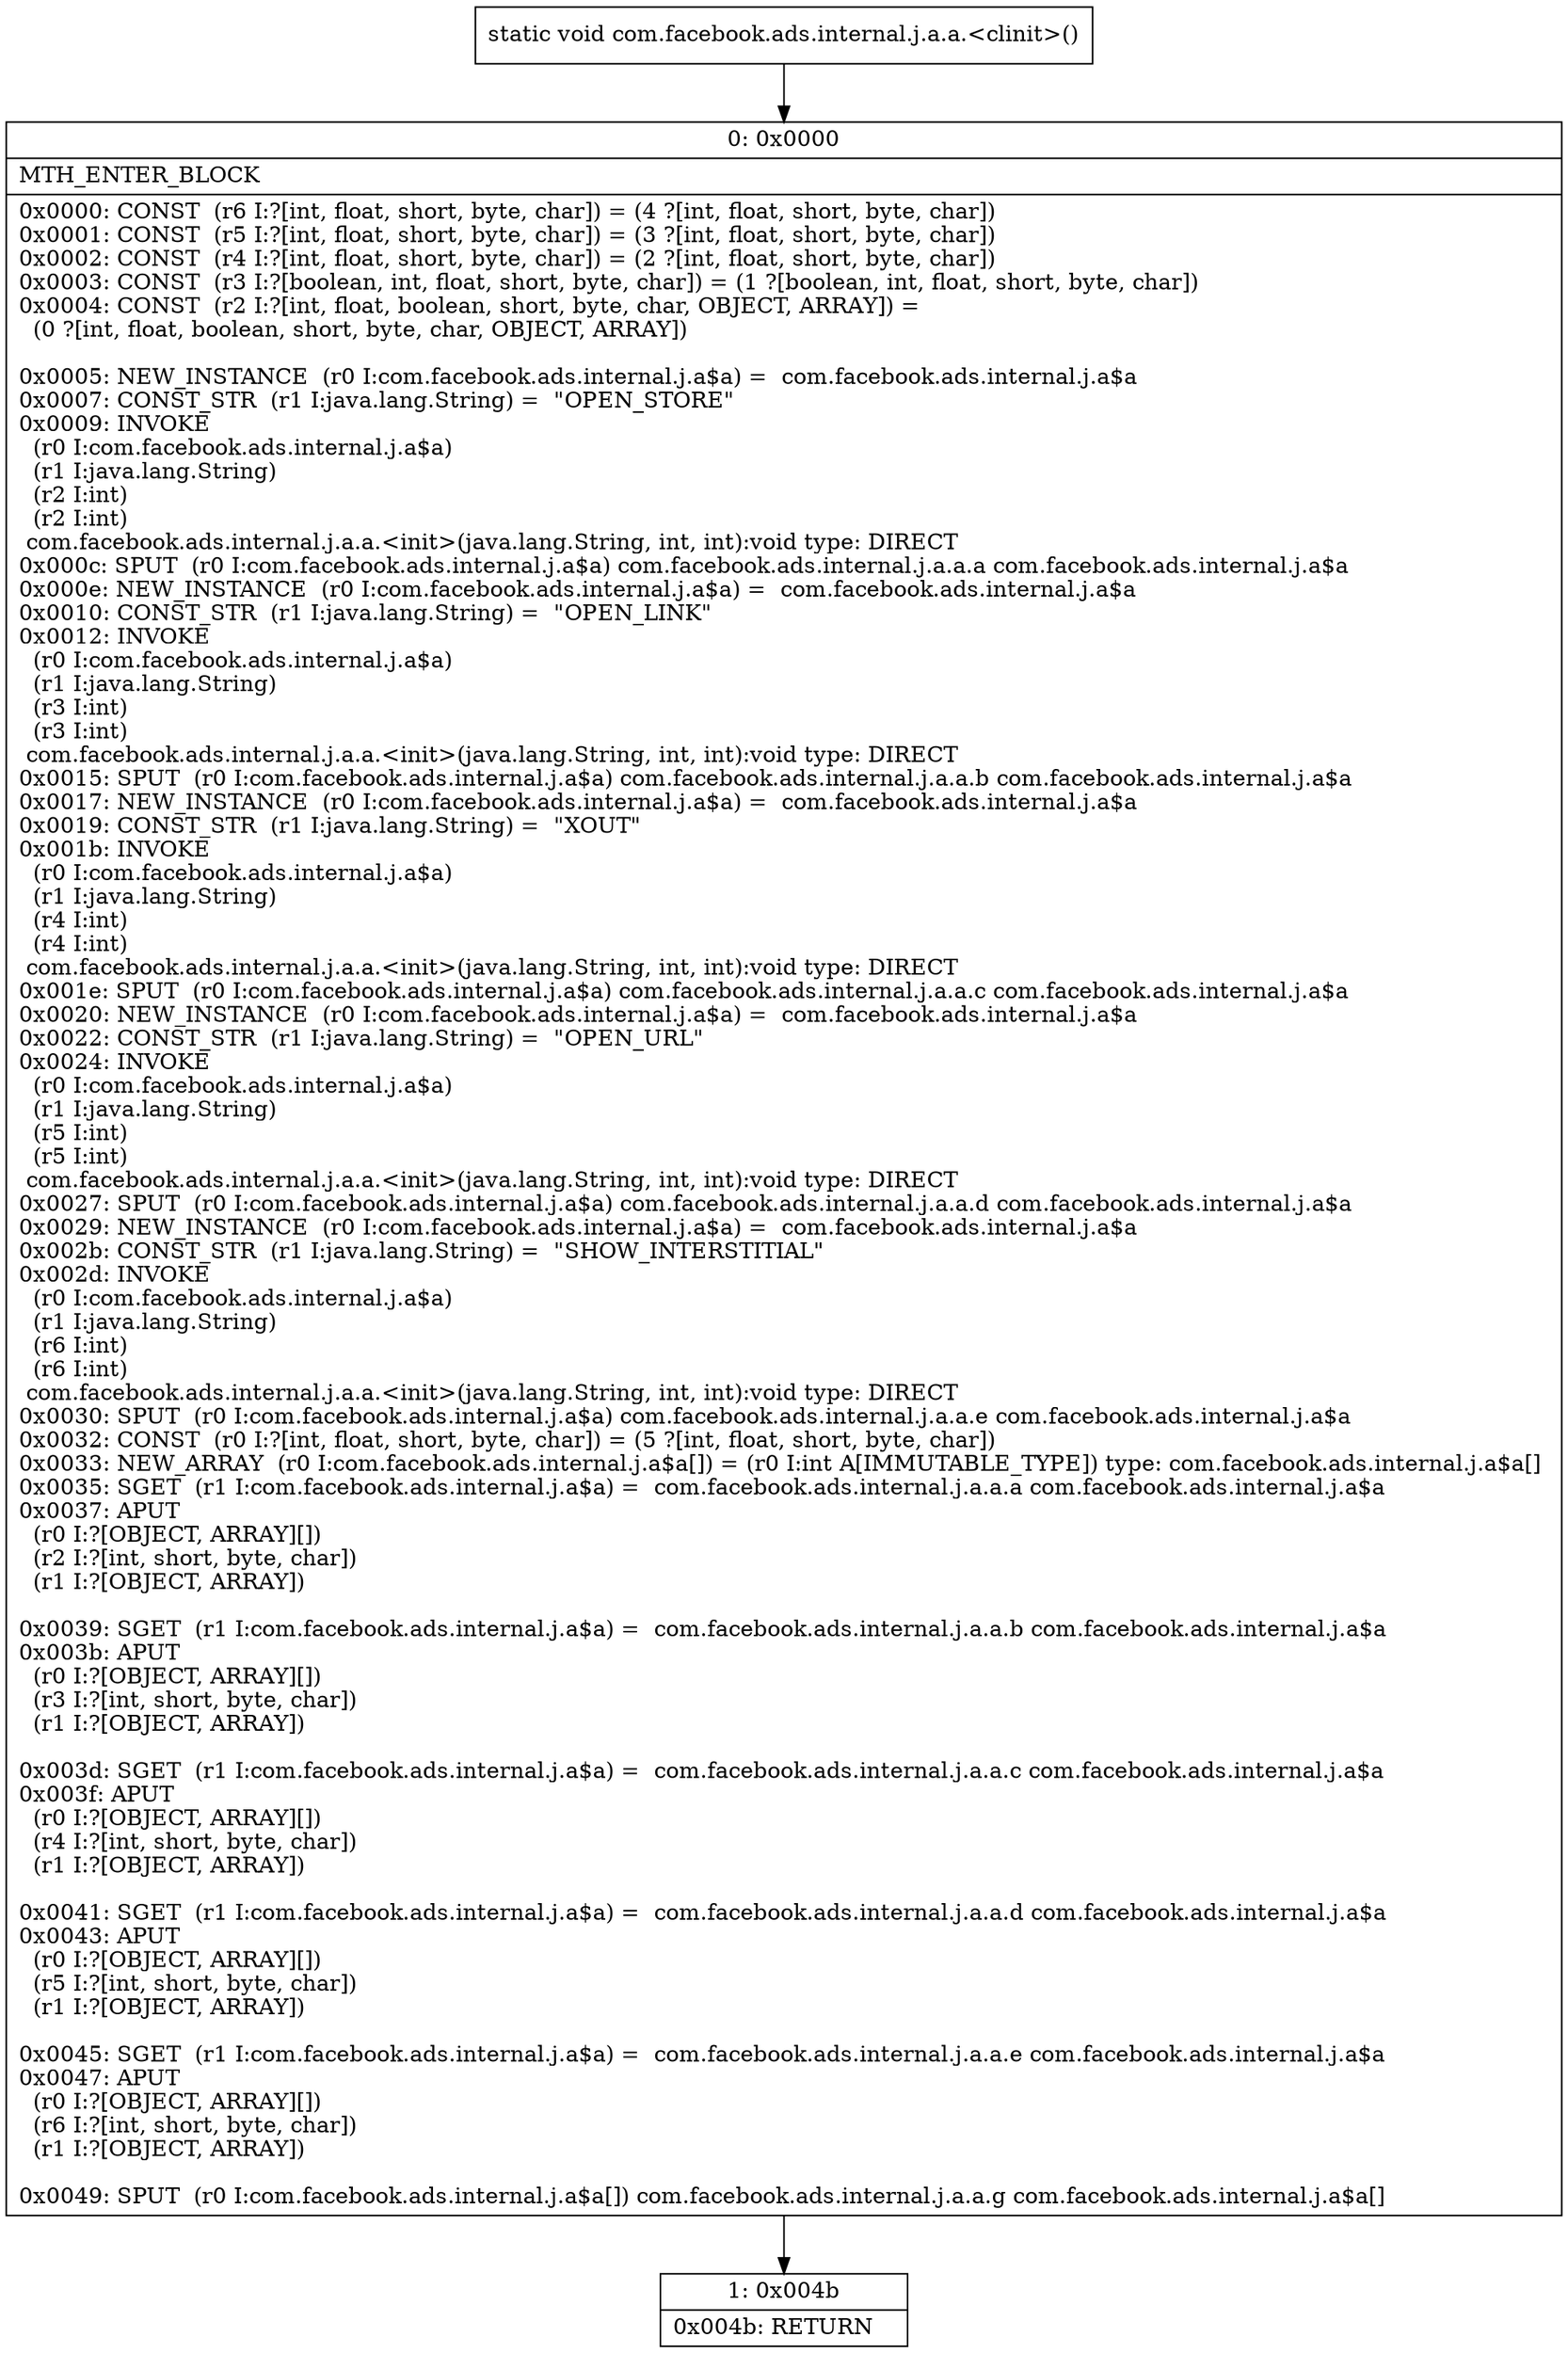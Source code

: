 digraph "CFG forcom.facebook.ads.internal.j.a.a.\<clinit\>()V" {
Node_0 [shape=record,label="{0\:\ 0x0000|MTH_ENTER_BLOCK\l|0x0000: CONST  (r6 I:?[int, float, short, byte, char]) = (4 ?[int, float, short, byte, char]) \l0x0001: CONST  (r5 I:?[int, float, short, byte, char]) = (3 ?[int, float, short, byte, char]) \l0x0002: CONST  (r4 I:?[int, float, short, byte, char]) = (2 ?[int, float, short, byte, char]) \l0x0003: CONST  (r3 I:?[boolean, int, float, short, byte, char]) = (1 ?[boolean, int, float, short, byte, char]) \l0x0004: CONST  (r2 I:?[int, float, boolean, short, byte, char, OBJECT, ARRAY]) = \l  (0 ?[int, float, boolean, short, byte, char, OBJECT, ARRAY])\l \l0x0005: NEW_INSTANCE  (r0 I:com.facebook.ads.internal.j.a$a) =  com.facebook.ads.internal.j.a$a \l0x0007: CONST_STR  (r1 I:java.lang.String) =  \"OPEN_STORE\" \l0x0009: INVOKE  \l  (r0 I:com.facebook.ads.internal.j.a$a)\l  (r1 I:java.lang.String)\l  (r2 I:int)\l  (r2 I:int)\l com.facebook.ads.internal.j.a.a.\<init\>(java.lang.String, int, int):void type: DIRECT \l0x000c: SPUT  (r0 I:com.facebook.ads.internal.j.a$a) com.facebook.ads.internal.j.a.a.a com.facebook.ads.internal.j.a$a \l0x000e: NEW_INSTANCE  (r0 I:com.facebook.ads.internal.j.a$a) =  com.facebook.ads.internal.j.a$a \l0x0010: CONST_STR  (r1 I:java.lang.String) =  \"OPEN_LINK\" \l0x0012: INVOKE  \l  (r0 I:com.facebook.ads.internal.j.a$a)\l  (r1 I:java.lang.String)\l  (r3 I:int)\l  (r3 I:int)\l com.facebook.ads.internal.j.a.a.\<init\>(java.lang.String, int, int):void type: DIRECT \l0x0015: SPUT  (r0 I:com.facebook.ads.internal.j.a$a) com.facebook.ads.internal.j.a.a.b com.facebook.ads.internal.j.a$a \l0x0017: NEW_INSTANCE  (r0 I:com.facebook.ads.internal.j.a$a) =  com.facebook.ads.internal.j.a$a \l0x0019: CONST_STR  (r1 I:java.lang.String) =  \"XOUT\" \l0x001b: INVOKE  \l  (r0 I:com.facebook.ads.internal.j.a$a)\l  (r1 I:java.lang.String)\l  (r4 I:int)\l  (r4 I:int)\l com.facebook.ads.internal.j.a.a.\<init\>(java.lang.String, int, int):void type: DIRECT \l0x001e: SPUT  (r0 I:com.facebook.ads.internal.j.a$a) com.facebook.ads.internal.j.a.a.c com.facebook.ads.internal.j.a$a \l0x0020: NEW_INSTANCE  (r0 I:com.facebook.ads.internal.j.a$a) =  com.facebook.ads.internal.j.a$a \l0x0022: CONST_STR  (r1 I:java.lang.String) =  \"OPEN_URL\" \l0x0024: INVOKE  \l  (r0 I:com.facebook.ads.internal.j.a$a)\l  (r1 I:java.lang.String)\l  (r5 I:int)\l  (r5 I:int)\l com.facebook.ads.internal.j.a.a.\<init\>(java.lang.String, int, int):void type: DIRECT \l0x0027: SPUT  (r0 I:com.facebook.ads.internal.j.a$a) com.facebook.ads.internal.j.a.a.d com.facebook.ads.internal.j.a$a \l0x0029: NEW_INSTANCE  (r0 I:com.facebook.ads.internal.j.a$a) =  com.facebook.ads.internal.j.a$a \l0x002b: CONST_STR  (r1 I:java.lang.String) =  \"SHOW_INTERSTITIAL\" \l0x002d: INVOKE  \l  (r0 I:com.facebook.ads.internal.j.a$a)\l  (r1 I:java.lang.String)\l  (r6 I:int)\l  (r6 I:int)\l com.facebook.ads.internal.j.a.a.\<init\>(java.lang.String, int, int):void type: DIRECT \l0x0030: SPUT  (r0 I:com.facebook.ads.internal.j.a$a) com.facebook.ads.internal.j.a.a.e com.facebook.ads.internal.j.a$a \l0x0032: CONST  (r0 I:?[int, float, short, byte, char]) = (5 ?[int, float, short, byte, char]) \l0x0033: NEW_ARRAY  (r0 I:com.facebook.ads.internal.j.a$a[]) = (r0 I:int A[IMMUTABLE_TYPE]) type: com.facebook.ads.internal.j.a$a[] \l0x0035: SGET  (r1 I:com.facebook.ads.internal.j.a$a) =  com.facebook.ads.internal.j.a.a.a com.facebook.ads.internal.j.a$a \l0x0037: APUT  \l  (r0 I:?[OBJECT, ARRAY][])\l  (r2 I:?[int, short, byte, char])\l  (r1 I:?[OBJECT, ARRAY])\l \l0x0039: SGET  (r1 I:com.facebook.ads.internal.j.a$a) =  com.facebook.ads.internal.j.a.a.b com.facebook.ads.internal.j.a$a \l0x003b: APUT  \l  (r0 I:?[OBJECT, ARRAY][])\l  (r3 I:?[int, short, byte, char])\l  (r1 I:?[OBJECT, ARRAY])\l \l0x003d: SGET  (r1 I:com.facebook.ads.internal.j.a$a) =  com.facebook.ads.internal.j.a.a.c com.facebook.ads.internal.j.a$a \l0x003f: APUT  \l  (r0 I:?[OBJECT, ARRAY][])\l  (r4 I:?[int, short, byte, char])\l  (r1 I:?[OBJECT, ARRAY])\l \l0x0041: SGET  (r1 I:com.facebook.ads.internal.j.a$a) =  com.facebook.ads.internal.j.a.a.d com.facebook.ads.internal.j.a$a \l0x0043: APUT  \l  (r0 I:?[OBJECT, ARRAY][])\l  (r5 I:?[int, short, byte, char])\l  (r1 I:?[OBJECT, ARRAY])\l \l0x0045: SGET  (r1 I:com.facebook.ads.internal.j.a$a) =  com.facebook.ads.internal.j.a.a.e com.facebook.ads.internal.j.a$a \l0x0047: APUT  \l  (r0 I:?[OBJECT, ARRAY][])\l  (r6 I:?[int, short, byte, char])\l  (r1 I:?[OBJECT, ARRAY])\l \l0x0049: SPUT  (r0 I:com.facebook.ads.internal.j.a$a[]) com.facebook.ads.internal.j.a.a.g com.facebook.ads.internal.j.a$a[] \l}"];
Node_1 [shape=record,label="{1\:\ 0x004b|0x004b: RETURN   \l}"];
MethodNode[shape=record,label="{static void com.facebook.ads.internal.j.a.a.\<clinit\>() }"];
MethodNode -> Node_0;
Node_0 -> Node_1;
}

